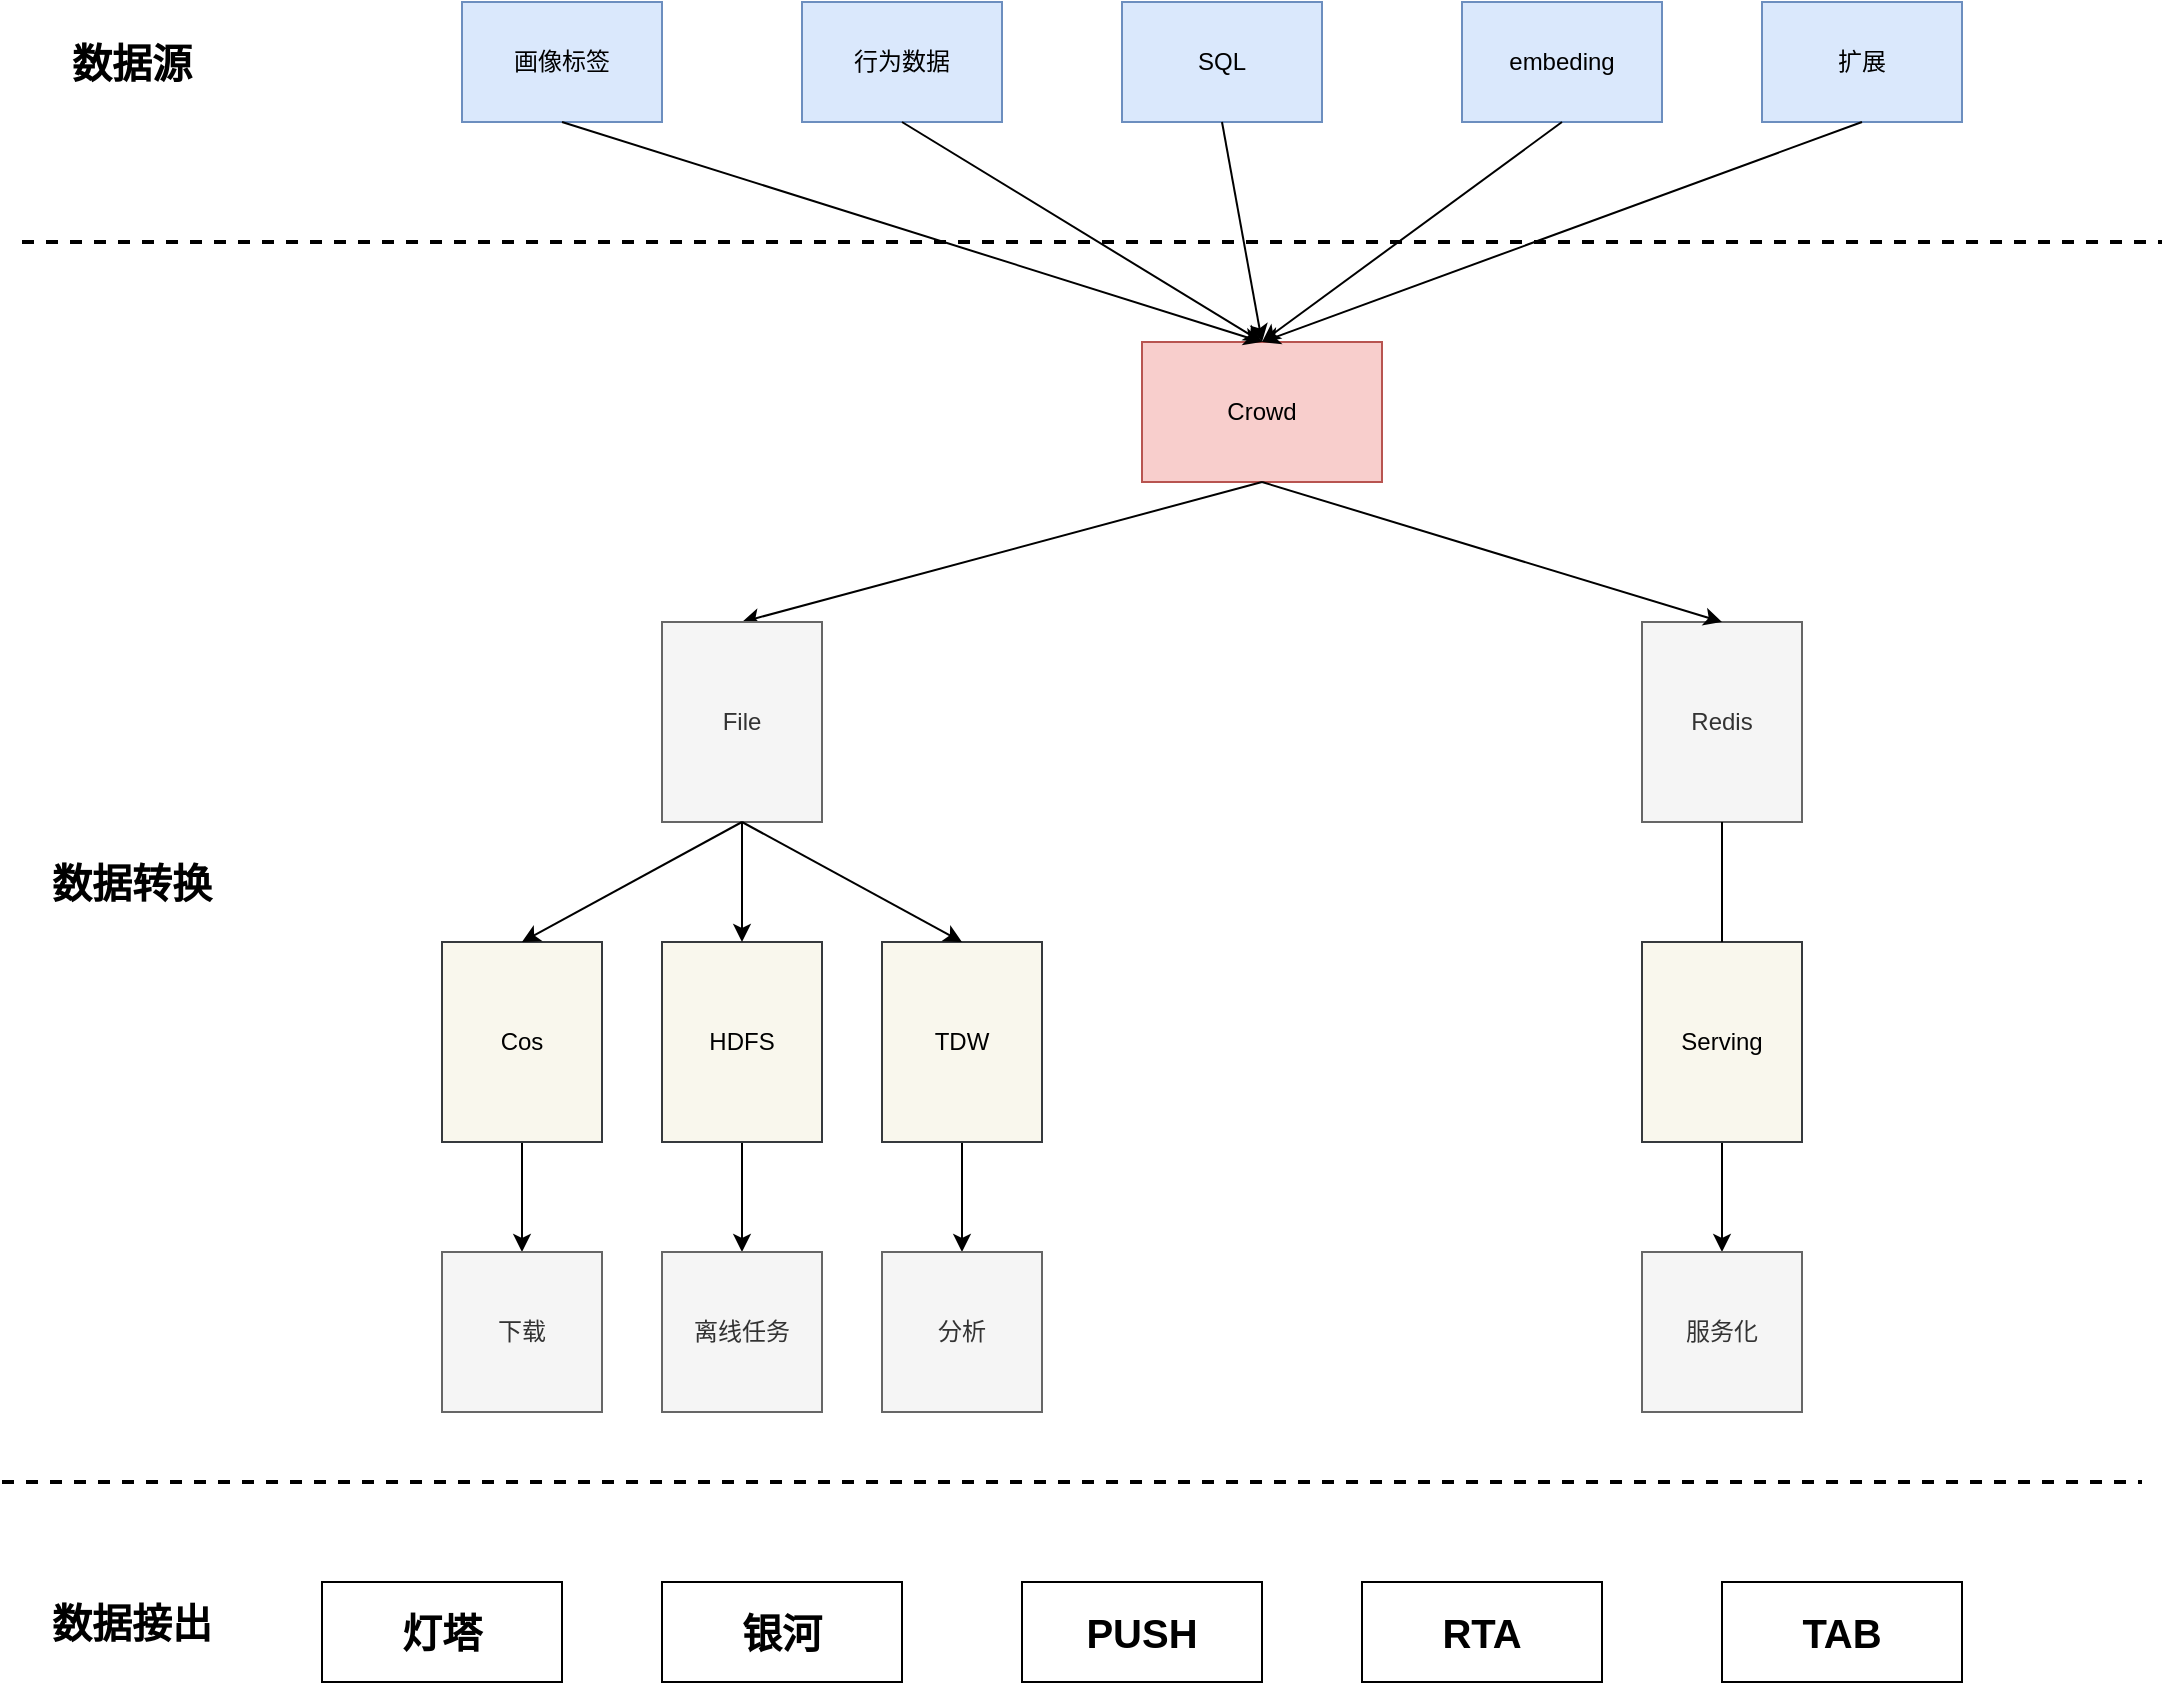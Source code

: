 <mxfile version="16.6.5" type="github">
  <diagram id="LpDmw_v0XFRbQo6Zy4TT" name="Page-1">
    <mxGraphModel dx="2082" dy="1980" grid="1" gridSize="10" guides="1" tooltips="1" connect="1" arrows="1" fold="1" page="1" pageScale="1" pageWidth="827" pageHeight="1169" math="0" shadow="0">
      <root>
        <mxCell id="0" />
        <mxCell id="1" parent="0" />
        <mxCell id="vYiJmPAMhAc7vUvn6BcW-1" value="Crowd" style="rounded=0;whiteSpace=wrap;html=1;fillColor=#f8cecc;strokeColor=#b85450;" parent="1" vertex="1">
          <mxGeometry x="310" y="130" width="120" height="70" as="geometry" />
        </mxCell>
        <mxCell id="vYiJmPAMhAc7vUvn6BcW-4" value="" style="endArrow=classic;html=1;rounded=0;exitX=0.5;exitY=1;exitDx=0;exitDy=0;entryX=0.5;entryY=0;entryDx=0;entryDy=0;" parent="1" source="vYiJmPAMhAc7vUvn6BcW-1" target="vYiJmPAMhAc7vUvn6BcW-6" edge="1">
          <mxGeometry width="50" height="50" relative="1" as="geometry">
            <mxPoint x="130" y="260" as="sourcePoint" />
            <mxPoint x="225" y="270" as="targetPoint" />
          </mxGeometry>
        </mxCell>
        <mxCell id="vYiJmPAMhAc7vUvn6BcW-6" value="File" style="rounded=0;whiteSpace=wrap;html=1;fillColor=#f5f5f5;fontColor=#333333;strokeColor=#666666;" parent="1" vertex="1">
          <mxGeometry x="70" y="270" width="80" height="100" as="geometry" />
        </mxCell>
        <mxCell id="vYiJmPAMhAc7vUvn6BcW-24" value="" style="edgeStyle=orthogonalEdgeStyle;rounded=0;orthogonalLoop=1;jettySize=auto;html=1;startArrow=none;" parent="1" source="vYiJmPAMhAc7vUvn6BcW-25" target="vYiJmPAMhAc7vUvn6BcW-23" edge="1">
          <mxGeometry relative="1" as="geometry" />
        </mxCell>
        <mxCell id="vYiJmPAMhAc7vUvn6BcW-8" value="Redis" style="rounded=0;whiteSpace=wrap;html=1;fillColor=#f5f5f5;fontColor=#333333;strokeColor=#666666;" parent="1" vertex="1">
          <mxGeometry x="560" y="270" width="80" height="100" as="geometry" />
        </mxCell>
        <mxCell id="vYiJmPAMhAc7vUvn6BcW-9" value="" style="endArrow=classic;html=1;rounded=0;exitX=0.5;exitY=1;exitDx=0;exitDy=0;entryX=0.5;entryY=0;entryDx=0;entryDy=0;" parent="1" source="vYiJmPAMhAc7vUvn6BcW-1" target="vYiJmPAMhAc7vUvn6BcW-8" edge="1">
          <mxGeometry width="50" height="50" relative="1" as="geometry">
            <mxPoint x="385" y="200" as="sourcePoint" />
            <mxPoint x="250" y="280" as="targetPoint" />
          </mxGeometry>
        </mxCell>
        <mxCell id="vYiJmPAMhAc7vUvn6BcW-18" value="" style="edgeStyle=orthogonalEdgeStyle;rounded=0;orthogonalLoop=1;jettySize=auto;html=1;" parent="1" source="vYiJmPAMhAc7vUvn6BcW-10" target="vYiJmPAMhAc7vUvn6BcW-17" edge="1">
          <mxGeometry relative="1" as="geometry" />
        </mxCell>
        <mxCell id="vYiJmPAMhAc7vUvn6BcW-10" value="Cos" style="rounded=0;whiteSpace=wrap;html=1;fillColor=#f9f7ed;strokeColor=#36393d;" parent="1" vertex="1">
          <mxGeometry x="-40" y="430" width="80" height="100" as="geometry" />
        </mxCell>
        <mxCell id="vYiJmPAMhAc7vUvn6BcW-20" value="" style="edgeStyle=orthogonalEdgeStyle;rounded=0;orthogonalLoop=1;jettySize=auto;html=1;" parent="1" source="vYiJmPAMhAc7vUvn6BcW-11" target="vYiJmPAMhAc7vUvn6BcW-19" edge="1">
          <mxGeometry relative="1" as="geometry" />
        </mxCell>
        <mxCell id="vYiJmPAMhAc7vUvn6BcW-11" value="HDFS" style="rounded=0;whiteSpace=wrap;html=1;fillColor=#f9f7ed;strokeColor=#36393d;" parent="1" vertex="1">
          <mxGeometry x="70" y="430" width="80" height="100" as="geometry" />
        </mxCell>
        <mxCell id="vYiJmPAMhAc7vUvn6BcW-22" value="" style="edgeStyle=orthogonalEdgeStyle;rounded=0;orthogonalLoop=1;jettySize=auto;html=1;" parent="1" source="vYiJmPAMhAc7vUvn6BcW-12" target="vYiJmPAMhAc7vUvn6BcW-21" edge="1">
          <mxGeometry relative="1" as="geometry" />
        </mxCell>
        <mxCell id="vYiJmPAMhAc7vUvn6BcW-12" value="TDW" style="rounded=0;whiteSpace=wrap;html=1;fillColor=#f9f7ed;strokeColor=#36393d;" parent="1" vertex="1">
          <mxGeometry x="180" y="430" width="80" height="100" as="geometry" />
        </mxCell>
        <mxCell id="vYiJmPAMhAc7vUvn6BcW-13" value="" style="endArrow=classic;html=1;rounded=0;exitX=0.5;exitY=1;exitDx=0;exitDy=0;entryX=0.5;entryY=0;entryDx=0;entryDy=0;" parent="1" source="vYiJmPAMhAc7vUvn6BcW-6" target="vYiJmPAMhAc7vUvn6BcW-10" edge="1">
          <mxGeometry width="50" height="50" relative="1" as="geometry">
            <mxPoint x="240" y="200" as="sourcePoint" />
            <mxPoint x="120" y="280" as="targetPoint" />
          </mxGeometry>
        </mxCell>
        <mxCell id="vYiJmPAMhAc7vUvn6BcW-14" value="" style="endArrow=classic;html=1;rounded=0;exitX=0.5;exitY=1;exitDx=0;exitDy=0;entryX=0.5;entryY=0;entryDx=0;entryDy=0;" parent="1" source="vYiJmPAMhAc7vUvn6BcW-6" target="vYiJmPAMhAc7vUvn6BcW-11" edge="1">
          <mxGeometry width="50" height="50" relative="1" as="geometry">
            <mxPoint x="120" y="380" as="sourcePoint" />
            <mxPoint x="30" y="440" as="targetPoint" />
          </mxGeometry>
        </mxCell>
        <mxCell id="vYiJmPAMhAc7vUvn6BcW-15" value="" style="endArrow=classic;html=1;rounded=0;exitX=0.5;exitY=1;exitDx=0;exitDy=0;entryX=0.5;entryY=0;entryDx=0;entryDy=0;" parent="1" source="vYiJmPAMhAc7vUvn6BcW-6" target="vYiJmPAMhAc7vUvn6BcW-12" edge="1">
          <mxGeometry width="50" height="50" relative="1" as="geometry">
            <mxPoint x="120" y="380" as="sourcePoint" />
            <mxPoint x="130" y="440" as="targetPoint" />
          </mxGeometry>
        </mxCell>
        <mxCell id="vYiJmPAMhAc7vUvn6BcW-17" value="下载" style="whiteSpace=wrap;html=1;aspect=fixed;fillColor=#f5f5f5;fontColor=#333333;strokeColor=#666666;" parent="1" vertex="1">
          <mxGeometry x="-40" y="585" width="80" height="80" as="geometry" />
        </mxCell>
        <mxCell id="vYiJmPAMhAc7vUvn6BcW-19" value="离线任务" style="whiteSpace=wrap;html=1;aspect=fixed;fillColor=#f5f5f5;fontColor=#333333;strokeColor=#666666;" parent="1" vertex="1">
          <mxGeometry x="70" y="585" width="80" height="80" as="geometry" />
        </mxCell>
        <mxCell id="vYiJmPAMhAc7vUvn6BcW-21" value="分析" style="whiteSpace=wrap;html=1;aspect=fixed;fillColor=#f5f5f5;fontColor=#333333;strokeColor=#666666;" parent="1" vertex="1">
          <mxGeometry x="180" y="585" width="80" height="80" as="geometry" />
        </mxCell>
        <mxCell id="vYiJmPAMhAc7vUvn6BcW-23" value="服务化" style="rounded=0;whiteSpace=wrap;html=1;fillColor=#f5f5f5;fontColor=#333333;strokeColor=#666666;" parent="1" vertex="1">
          <mxGeometry x="560" y="585" width="80" height="80" as="geometry" />
        </mxCell>
        <mxCell id="vYiJmPAMhAc7vUvn6BcW-25" value="Serving" style="rounded=0;whiteSpace=wrap;html=1;fillColor=#f9f7ed;strokeColor=#36393d;" parent="1" vertex="1">
          <mxGeometry x="560" y="430" width="80" height="100" as="geometry" />
        </mxCell>
        <mxCell id="vYiJmPAMhAc7vUvn6BcW-26" value="" style="edgeStyle=orthogonalEdgeStyle;rounded=0;orthogonalLoop=1;jettySize=auto;html=1;endArrow=none;" parent="1" source="vYiJmPAMhAc7vUvn6BcW-8" target="vYiJmPAMhAc7vUvn6BcW-25" edge="1">
          <mxGeometry relative="1" as="geometry">
            <mxPoint x="600" y="370" as="sourcePoint" />
            <mxPoint x="600" y="585" as="targetPoint" />
          </mxGeometry>
        </mxCell>
        <mxCell id="vYiJmPAMhAc7vUvn6BcW-27" value="画像标签" style="rounded=0;whiteSpace=wrap;html=1;fillColor=#dae8fc;strokeColor=#6c8ebf;" parent="1" vertex="1">
          <mxGeometry x="-30" y="-40" width="100" height="60" as="geometry" />
        </mxCell>
        <mxCell id="vYiJmPAMhAc7vUvn6BcW-28" value="行为数据" style="rounded=0;whiteSpace=wrap;html=1;fillColor=#dae8fc;strokeColor=#6c8ebf;" parent="1" vertex="1">
          <mxGeometry x="140" y="-40" width="100" height="60" as="geometry" />
        </mxCell>
        <mxCell id="vYiJmPAMhAc7vUvn6BcW-29" value="SQL" style="rounded=0;whiteSpace=wrap;html=1;fillColor=#dae8fc;strokeColor=#6c8ebf;" parent="1" vertex="1">
          <mxGeometry x="300" y="-40" width="100" height="60" as="geometry" />
        </mxCell>
        <mxCell id="vYiJmPAMhAc7vUvn6BcW-30" value="embeding" style="rounded=0;whiteSpace=wrap;html=1;fillColor=#dae8fc;strokeColor=#6c8ebf;" parent="1" vertex="1">
          <mxGeometry x="470" y="-40" width="100" height="60" as="geometry" />
        </mxCell>
        <mxCell id="vYiJmPAMhAc7vUvn6BcW-31" value="扩展" style="rounded=0;whiteSpace=wrap;html=1;fillColor=#dae8fc;strokeColor=#6c8ebf;" parent="1" vertex="1">
          <mxGeometry x="620" y="-40" width="100" height="60" as="geometry" />
        </mxCell>
        <mxCell id="vYiJmPAMhAc7vUvn6BcW-32" value="" style="endArrow=classic;html=1;rounded=0;exitX=0.5;exitY=1;exitDx=0;exitDy=0;entryX=0.5;entryY=0;entryDx=0;entryDy=0;" parent="1" source="vYiJmPAMhAc7vUvn6BcW-27" target="vYiJmPAMhAc7vUvn6BcW-1" edge="1">
          <mxGeometry width="50" height="50" relative="1" as="geometry">
            <mxPoint x="380" y="200" as="sourcePoint" />
            <mxPoint x="120" y="280" as="targetPoint" />
          </mxGeometry>
        </mxCell>
        <mxCell id="vYiJmPAMhAc7vUvn6BcW-33" value="" style="endArrow=classic;html=1;rounded=0;exitX=0.5;exitY=1;exitDx=0;exitDy=0;entryX=0.5;entryY=0;entryDx=0;entryDy=0;" parent="1" source="vYiJmPAMhAc7vUvn6BcW-28" target="vYiJmPAMhAc7vUvn6BcW-1" edge="1">
          <mxGeometry width="50" height="50" relative="1" as="geometry">
            <mxPoint x="110" y="80" as="sourcePoint" />
            <mxPoint x="380" y="130" as="targetPoint" />
          </mxGeometry>
        </mxCell>
        <mxCell id="vYiJmPAMhAc7vUvn6BcW-34" value="" style="endArrow=classic;html=1;rounded=0;exitX=0.5;exitY=1;exitDx=0;exitDy=0;entryX=0.5;entryY=0;entryDx=0;entryDy=0;" parent="1" source="vYiJmPAMhAc7vUvn6BcW-29" target="vYiJmPAMhAc7vUvn6BcW-1" edge="1">
          <mxGeometry width="50" height="50" relative="1" as="geometry">
            <mxPoint x="260" y="80" as="sourcePoint" />
            <mxPoint x="380" y="130" as="targetPoint" />
          </mxGeometry>
        </mxCell>
        <mxCell id="vYiJmPAMhAc7vUvn6BcW-35" value="" style="endArrow=classic;html=1;rounded=0;exitX=0.5;exitY=1;exitDx=0;exitDy=0;entryX=0.5;entryY=0;entryDx=0;entryDy=0;" parent="1" source="vYiJmPAMhAc7vUvn6BcW-30" target="vYiJmPAMhAc7vUvn6BcW-1" edge="1">
          <mxGeometry width="50" height="50" relative="1" as="geometry">
            <mxPoint x="400" y="80" as="sourcePoint" />
            <mxPoint x="380" y="130" as="targetPoint" />
          </mxGeometry>
        </mxCell>
        <mxCell id="vYiJmPAMhAc7vUvn6BcW-36" value="" style="endArrow=classic;html=1;rounded=0;exitX=0.5;exitY=1;exitDx=0;exitDy=0;entryX=0.5;entryY=0;entryDx=0;entryDy=0;" parent="1" source="vYiJmPAMhAc7vUvn6BcW-31" target="vYiJmPAMhAc7vUvn6BcW-1" edge="1">
          <mxGeometry width="50" height="50" relative="1" as="geometry">
            <mxPoint x="530" y="80" as="sourcePoint" />
            <mxPoint x="370" y="120" as="targetPoint" />
          </mxGeometry>
        </mxCell>
        <mxCell id="vYiJmPAMhAc7vUvn6BcW-37" value="" style="endArrow=none;html=1;rounded=0;strokeWidth=2;dashed=1;" parent="1" edge="1">
          <mxGeometry width="50" height="50" relative="1" as="geometry">
            <mxPoint x="-250" y="80" as="sourcePoint" />
            <mxPoint x="820" y="80" as="targetPoint" />
          </mxGeometry>
        </mxCell>
        <mxCell id="vYiJmPAMhAc7vUvn6BcW-38" value="&lt;font style=&quot;font-size: 20px&quot;&gt;&lt;b&gt;数据源&lt;/b&gt;&lt;/font&gt;" style="text;html=1;strokeColor=none;fillColor=none;align=center;verticalAlign=middle;whiteSpace=wrap;rounded=0;" parent="1" vertex="1">
          <mxGeometry x="-250" y="-30" width="110" height="40" as="geometry" />
        </mxCell>
        <mxCell id="vYiJmPAMhAc7vUvn6BcW-39" value="" style="endArrow=none;html=1;rounded=0;strokeWidth=2;dashed=1;" parent="1" edge="1">
          <mxGeometry width="50" height="50" relative="1" as="geometry">
            <mxPoint x="-260" y="700" as="sourcePoint" />
            <mxPoint x="810" y="700" as="targetPoint" />
          </mxGeometry>
        </mxCell>
        <mxCell id="vYiJmPAMhAc7vUvn6BcW-40" value="&lt;span style=&quot;font-size: 20px&quot;&gt;&lt;b&gt;数据转换&lt;/b&gt;&lt;/span&gt;" style="text;html=1;strokeColor=none;fillColor=none;align=center;verticalAlign=middle;whiteSpace=wrap;rounded=0;" parent="1" vertex="1">
          <mxGeometry x="-250" y="380" width="110" height="40" as="geometry" />
        </mxCell>
        <mxCell id="vYiJmPAMhAc7vUvn6BcW-42" value="&lt;font style=&quot;font-size: 20px&quot;&gt;TAB&lt;/font&gt;" style="rounded=0;whiteSpace=wrap;html=1;fontSize=12;fontStyle=1" parent="1" vertex="1">
          <mxGeometry x="600" y="750" width="120" height="50" as="geometry" />
        </mxCell>
        <mxCell id="vYiJmPAMhAc7vUvn6BcW-43" value="&lt;font style=&quot;font-size: 20px&quot;&gt;RTA&lt;/font&gt;" style="rounded=0;whiteSpace=wrap;html=1;fontSize=12;fontStyle=1" parent="1" vertex="1">
          <mxGeometry x="420" y="750" width="120" height="50" as="geometry" />
        </mxCell>
        <mxCell id="vYiJmPAMhAc7vUvn6BcW-44" value="&lt;span style=&quot;font-size: 20px&quot;&gt;PUSH&lt;/span&gt;" style="rounded=0;whiteSpace=wrap;html=1;fontSize=12;fontStyle=1" parent="1" vertex="1">
          <mxGeometry x="250" y="750" width="120" height="50" as="geometry" />
        </mxCell>
        <mxCell id="vYiJmPAMhAc7vUvn6BcW-45" value="&lt;span style=&quot;font-size: 20px&quot;&gt;银河&lt;/span&gt;" style="rounded=0;whiteSpace=wrap;html=1;fontSize=12;fontStyle=1" parent="1" vertex="1">
          <mxGeometry x="70" y="750" width="120" height="50" as="geometry" />
        </mxCell>
        <mxCell id="vYiJmPAMhAc7vUvn6BcW-46" value="&lt;span style=&quot;font-size: 20px&quot;&gt;灯塔&lt;/span&gt;" style="rounded=0;whiteSpace=wrap;html=1;fontSize=12;fontStyle=1" parent="1" vertex="1">
          <mxGeometry x="-100" y="750" width="120" height="50" as="geometry" />
        </mxCell>
        <mxCell id="vYiJmPAMhAc7vUvn6BcW-47" value="&lt;span style=&quot;font-size: 20px&quot;&gt;&lt;b&gt;数据接出&lt;/b&gt;&lt;/span&gt;" style="text;html=1;strokeColor=none;fillColor=none;align=center;verticalAlign=middle;whiteSpace=wrap;rounded=0;" parent="1" vertex="1">
          <mxGeometry x="-250" y="750" width="110" height="40" as="geometry" />
        </mxCell>
      </root>
    </mxGraphModel>
  </diagram>
</mxfile>

